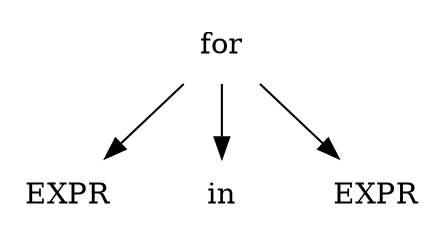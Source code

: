 digraph L0 {
        size = "4,3";
        ordering=out;
        node [shape = plaintext];
        fExpr [label=EXPR];
        for -> {fExpr in EXPR};
}
